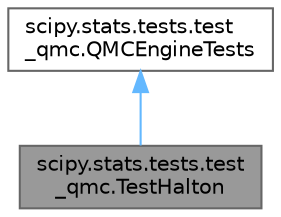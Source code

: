 digraph "scipy.stats.tests.test_qmc.TestHalton"
{
 // LATEX_PDF_SIZE
  bgcolor="transparent";
  edge [fontname=Helvetica,fontsize=10,labelfontname=Helvetica,labelfontsize=10];
  node [fontname=Helvetica,fontsize=10,shape=box,height=0.2,width=0.4];
  Node1 [id="Node000001",label="scipy.stats.tests.test\l_qmc.TestHalton",height=0.2,width=0.4,color="gray40", fillcolor="grey60", style="filled", fontcolor="black",tooltip=" "];
  Node2 -> Node1 [id="edge1_Node000001_Node000002",dir="back",color="steelblue1",style="solid",tooltip=" "];
  Node2 [id="Node000002",label="scipy.stats.tests.test\l_qmc.QMCEngineTests",height=0.2,width=0.4,color="gray40", fillcolor="white", style="filled",URL="$d6/dcd/classscipy_1_1stats_1_1tests_1_1test__qmc_1_1QMCEngineTests.html",tooltip=" "];
}
